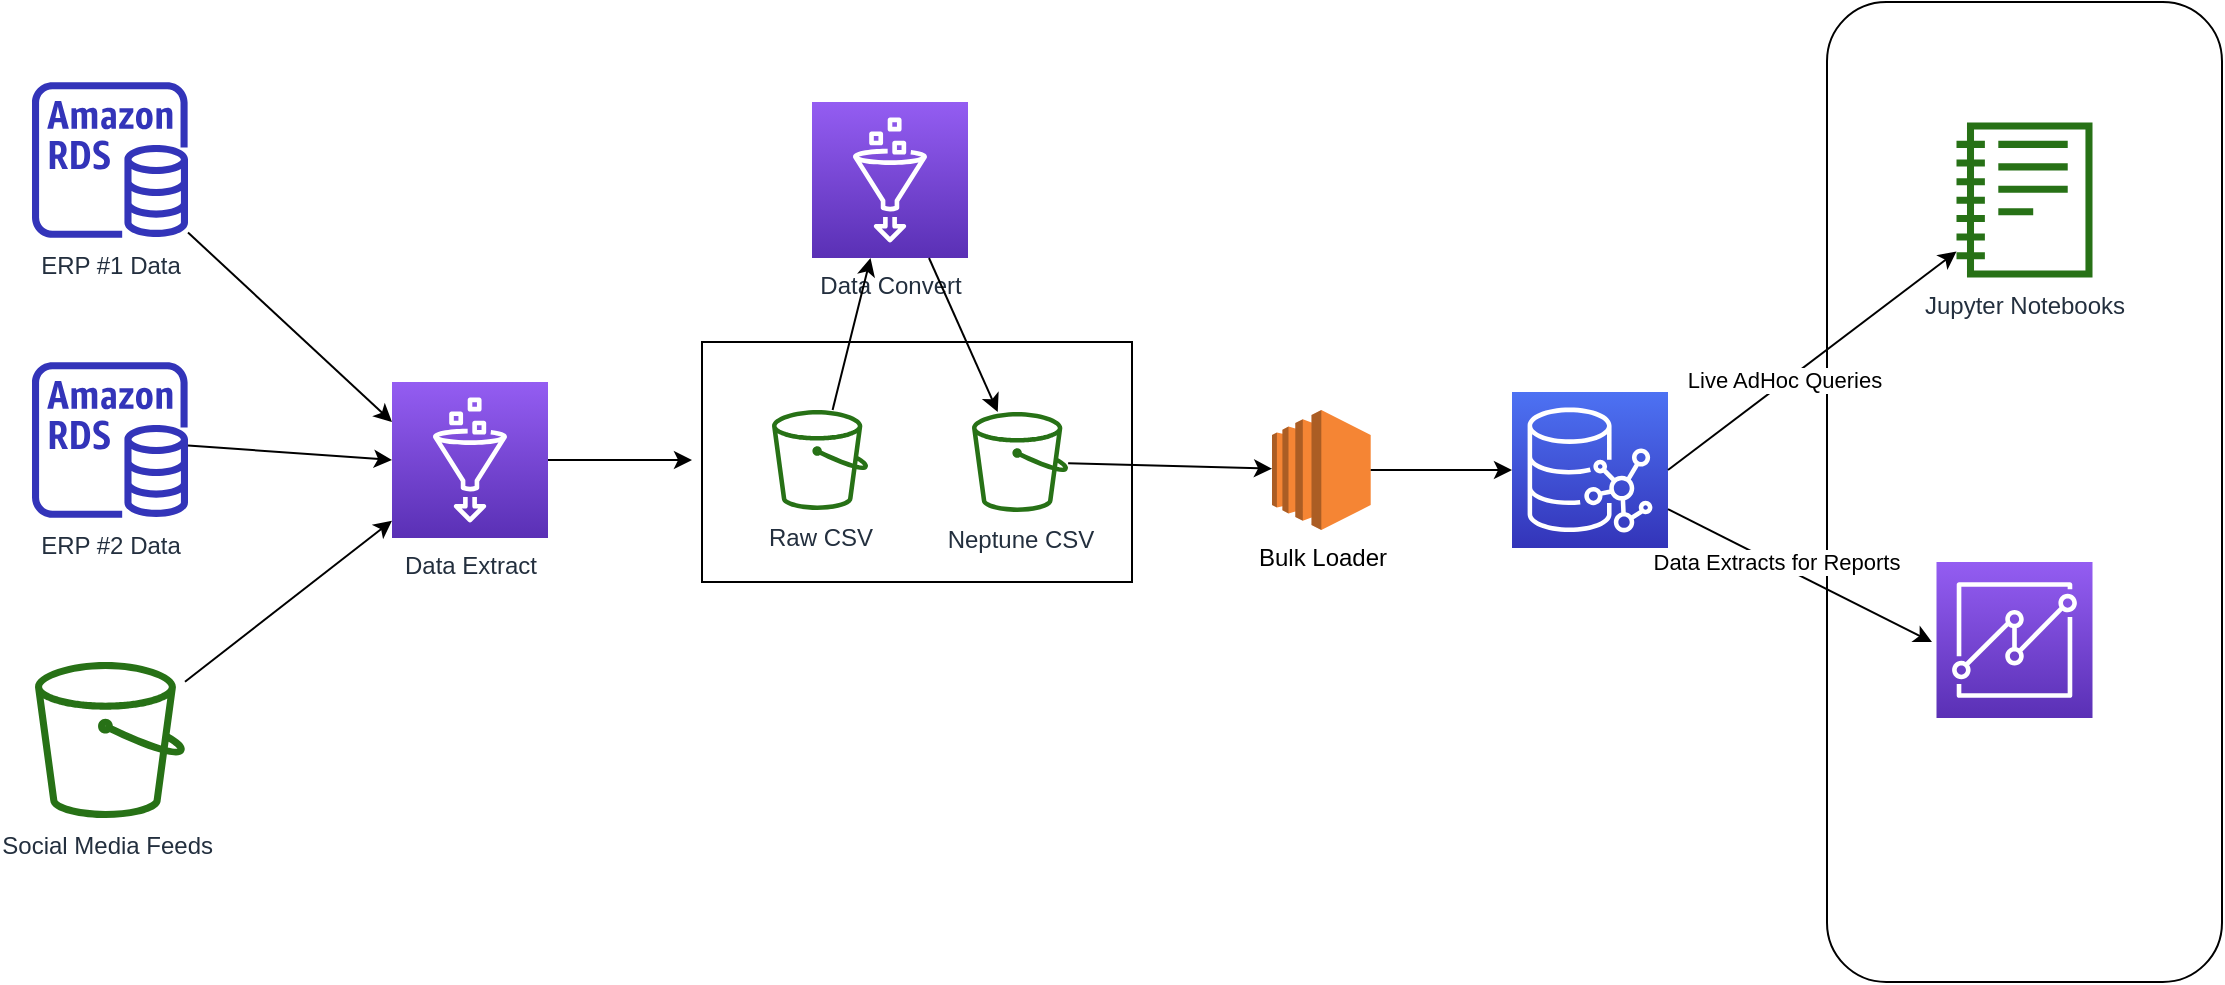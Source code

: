 <mxfile version="14.7.6" type="github">
  <diagram id="Ht1M8jgEwFfnCIfOTk4-" name="Page-1">
    <mxGraphModel dx="1426" dy="664" grid="1" gridSize="10" guides="1" tooltips="1" connect="1" arrows="1" fold="1" page="1" pageScale="1" pageWidth="1169" pageHeight="827" math="0" shadow="0">
      <root>
        <mxCell id="0" />
        <mxCell id="1" parent="0" />
        <mxCell id="XIe3vOlvN6VrBtcLrT3Q-22" value="" style="rounded=1;whiteSpace=wrap;html=1;rotation=90;" vertex="1" parent="1">
          <mxGeometry x="781.25" y="306.25" width="490" height="197.5" as="geometry" />
        </mxCell>
        <mxCell id="XIe3vOlvN6VrBtcLrT3Q-13" value="" style="rounded=0;whiteSpace=wrap;html=1;" vertex="1" parent="1">
          <mxGeometry x="365" y="330" width="215" height="120" as="geometry" />
        </mxCell>
        <mxCell id="XIe3vOlvN6VrBtcLrT3Q-1" value="ERP #1 Data" style="outlineConnect=0;fontColor=#232F3E;gradientColor=none;fillColor=#3334B9;strokeColor=none;dashed=0;verticalLabelPosition=bottom;verticalAlign=top;align=center;html=1;fontSize=12;fontStyle=0;aspect=fixed;pointerEvents=1;shape=mxgraph.aws4.rds_instance;" vertex="1" parent="1">
          <mxGeometry x="30" y="200" width="78" height="78" as="geometry" />
        </mxCell>
        <mxCell id="XIe3vOlvN6VrBtcLrT3Q-2" value="ERP #2 Data" style="outlineConnect=0;fontColor=#232F3E;gradientColor=none;fillColor=#3334B9;strokeColor=none;dashed=0;verticalLabelPosition=bottom;verticalAlign=top;align=center;html=1;fontSize=12;fontStyle=0;aspect=fixed;pointerEvents=1;shape=mxgraph.aws4.rds_instance;" vertex="1" parent="1">
          <mxGeometry x="30" y="340" width="78" height="78" as="geometry" />
        </mxCell>
        <mxCell id="XIe3vOlvN6VrBtcLrT3Q-3" value="Social Media Feeds&amp;nbsp;" style="outlineConnect=0;fontColor=#232F3E;gradientColor=none;fillColor=#277116;strokeColor=none;dashed=0;verticalLabelPosition=bottom;verticalAlign=top;align=center;html=1;fontSize=12;fontStyle=0;aspect=fixed;pointerEvents=1;shape=mxgraph.aws4.bucket;" vertex="1" parent="1">
          <mxGeometry x="31.5" y="490" width="75" height="78" as="geometry" />
        </mxCell>
        <mxCell id="XIe3vOlvN6VrBtcLrT3Q-5" value="" style="endArrow=classic;html=1;" edge="1" parent="1" source="XIe3vOlvN6VrBtcLrT3Q-1">
          <mxGeometry width="50" height="50" relative="1" as="geometry">
            <mxPoint x="490" y="410" as="sourcePoint" />
            <mxPoint x="210" y="370" as="targetPoint" />
          </mxGeometry>
        </mxCell>
        <mxCell id="XIe3vOlvN6VrBtcLrT3Q-6" value="" style="endArrow=classic;html=1;entryX=0;entryY=0.5;entryDx=0;entryDy=0;entryPerimeter=0;" edge="1" parent="1" source="XIe3vOlvN6VrBtcLrT3Q-2" target="XIe3vOlvN6VrBtcLrT3Q-8">
          <mxGeometry width="50" height="50" relative="1" as="geometry">
            <mxPoint x="118" y="259.019" as="sourcePoint" />
            <mxPoint x="290" y="378" as="targetPoint" />
          </mxGeometry>
        </mxCell>
        <mxCell id="XIe3vOlvN6VrBtcLrT3Q-7" value="" style="endArrow=classic;html=1;" edge="1" parent="1" source="XIe3vOlvN6VrBtcLrT3Q-3" target="XIe3vOlvN6VrBtcLrT3Q-8">
          <mxGeometry width="50" height="50" relative="1" as="geometry">
            <mxPoint x="128" y="269.019" as="sourcePoint" />
            <mxPoint x="270" y="430" as="targetPoint" />
          </mxGeometry>
        </mxCell>
        <mxCell id="XIe3vOlvN6VrBtcLrT3Q-8" value="Data Extract" style="points=[[0,0,0],[0.25,0,0],[0.5,0,0],[0.75,0,0],[1,0,0],[0,1,0],[0.25,1,0],[0.5,1,0],[0.75,1,0],[1,1,0],[0,0.25,0],[0,0.5,0],[0,0.75,0],[1,0.25,0],[1,0.5,0],[1,0.75,0]];outlineConnect=0;fontColor=#232F3E;gradientColor=#945DF2;gradientDirection=north;fillColor=#5A30B5;strokeColor=#ffffff;dashed=0;verticalLabelPosition=bottom;verticalAlign=top;align=center;html=1;fontSize=12;fontStyle=0;aspect=fixed;shape=mxgraph.aws4.resourceIcon;resIcon=mxgraph.aws4.glue;" vertex="1" parent="1">
          <mxGeometry x="210" y="350" width="78" height="78" as="geometry" />
        </mxCell>
        <mxCell id="XIe3vOlvN6VrBtcLrT3Q-9" value="" style="endArrow=classic;html=1;exitX=1;exitY=0.5;exitDx=0;exitDy=0;exitPerimeter=0;" edge="1" parent="1" source="XIe3vOlvN6VrBtcLrT3Q-8">
          <mxGeometry width="50" height="50" relative="1" as="geometry">
            <mxPoint x="118" y="271.365" as="sourcePoint" />
            <mxPoint x="360" y="389" as="targetPoint" />
          </mxGeometry>
        </mxCell>
        <mxCell id="XIe3vOlvN6VrBtcLrT3Q-10" value="Data Convert" style="points=[[0,0,0],[0.25,0,0],[0.5,0,0],[0.75,0,0],[1,0,0],[0,1,0],[0.25,1,0],[0.5,1,0],[0.75,1,0],[1,1,0],[0,0.25,0],[0,0.5,0],[0,0.75,0],[1,0.25,0],[1,0.5,0],[1,0.75,0]];outlineConnect=0;fontColor=#232F3E;gradientColor=#945DF2;gradientDirection=north;fillColor=#5A30B5;strokeColor=#ffffff;dashed=0;verticalLabelPosition=bottom;verticalAlign=top;align=center;html=1;fontSize=12;fontStyle=0;aspect=fixed;shape=mxgraph.aws4.resourceIcon;resIcon=mxgraph.aws4.glue;" vertex="1" parent="1">
          <mxGeometry x="420" y="210" width="78" height="78" as="geometry" />
        </mxCell>
        <mxCell id="XIe3vOlvN6VrBtcLrT3Q-11" value="" style="endArrow=classic;html=1;" edge="1" parent="1" source="XIe3vOlvN6VrBtcLrT3Q-14" target="XIe3vOlvN6VrBtcLrT3Q-10">
          <mxGeometry width="50" height="50" relative="1" as="geometry">
            <mxPoint x="570" y="378.5" as="sourcePoint" />
            <mxPoint x="652" y="378.5" as="targetPoint" />
          </mxGeometry>
        </mxCell>
        <mxCell id="XIe3vOlvN6VrBtcLrT3Q-14" value="Raw CSV" style="outlineConnect=0;fontColor=#232F3E;gradientColor=none;fillColor=#277116;strokeColor=none;dashed=0;verticalLabelPosition=bottom;verticalAlign=top;align=center;html=1;fontSize=12;fontStyle=0;aspect=fixed;pointerEvents=1;shape=mxgraph.aws4.bucket;" vertex="1" parent="1">
          <mxGeometry x="400" y="364" width="48.08" height="50" as="geometry" />
        </mxCell>
        <mxCell id="XIe3vOlvN6VrBtcLrT3Q-15" value="Neptune CSV" style="outlineConnect=0;fontColor=#232F3E;gradientColor=none;fillColor=#277116;strokeColor=none;dashed=0;verticalLabelPosition=bottom;verticalAlign=top;align=center;html=1;fontSize=12;fontStyle=0;aspect=fixed;pointerEvents=1;shape=mxgraph.aws4.bucket;" vertex="1" parent="1">
          <mxGeometry x="500" y="365" width="48.08" height="50" as="geometry" />
        </mxCell>
        <mxCell id="XIe3vOlvN6VrBtcLrT3Q-16" value="" style="endArrow=classic;html=1;exitX=0.75;exitY=1;exitDx=0;exitDy=0;exitPerimeter=0;" edge="1" parent="1" source="XIe3vOlvN6VrBtcLrT3Q-10" target="XIe3vOlvN6VrBtcLrT3Q-15">
          <mxGeometry width="50" height="50" relative="1" as="geometry">
            <mxPoint x="440.271" y="374.046" as="sourcePoint" />
            <mxPoint x="590" y="280" as="targetPoint" />
          </mxGeometry>
        </mxCell>
        <mxCell id="XIe3vOlvN6VrBtcLrT3Q-18" value="Bulk Loader" style="outlineConnect=0;dashed=0;verticalLabelPosition=bottom;verticalAlign=top;align=center;html=1;shape=mxgraph.aws3.ec2;fillColor=#F58534;gradientColor=none;" vertex="1" parent="1">
          <mxGeometry x="650" y="364" width="49.35" height="60" as="geometry" />
        </mxCell>
        <mxCell id="XIe3vOlvN6VrBtcLrT3Q-19" value="" style="endArrow=classic;html=1;" edge="1" parent="1" source="XIe3vOlvN6VrBtcLrT3Q-15" target="XIe3vOlvN6VrBtcLrT3Q-18">
          <mxGeometry width="50" height="50" relative="1" as="geometry">
            <mxPoint x="730" y="375" as="sourcePoint" />
            <mxPoint x="510" y="510" as="targetPoint" />
          </mxGeometry>
        </mxCell>
        <mxCell id="XIe3vOlvN6VrBtcLrT3Q-20" value="" style="points=[[0,0,0],[0.25,0,0],[0.5,0,0],[0.75,0,0],[1,0,0],[0,1,0],[0.25,1,0],[0.5,1,0],[0.75,1,0],[1,1,0],[0,0.25,0],[0,0.5,0],[0,0.75,0],[1,0.25,0],[1,0.5,0],[1,0.75,0]];outlineConnect=0;fontColor=#232F3E;gradientColor=#4D72F3;gradientDirection=north;fillColor=#3334B9;strokeColor=#ffffff;dashed=0;verticalLabelPosition=bottom;verticalAlign=top;align=center;html=1;fontSize=12;fontStyle=0;aspect=fixed;shape=mxgraph.aws4.resourceIcon;resIcon=mxgraph.aws4.neptune;" vertex="1" parent="1">
          <mxGeometry x="770" y="355" width="78" height="78" as="geometry" />
        </mxCell>
        <mxCell id="XIe3vOlvN6VrBtcLrT3Q-21" value="" style="endArrow=classic;html=1;exitX=1;exitY=0.5;exitDx=0;exitDy=0;exitPerimeter=0;" edge="1" parent="1" source="XIe3vOlvN6VrBtcLrT3Q-18" target="XIe3vOlvN6VrBtcLrT3Q-20">
          <mxGeometry width="50" height="50" relative="1" as="geometry">
            <mxPoint x="558.08" y="400.638" as="sourcePoint" />
            <mxPoint x="660" y="403.345" as="targetPoint" />
          </mxGeometry>
        </mxCell>
        <mxCell id="XIe3vOlvN6VrBtcLrT3Q-24" value="Jupyter Notebooks" style="outlineConnect=0;fontColor=#232F3E;gradientColor=none;fillColor=#277116;strokeColor=none;dashed=0;verticalLabelPosition=bottom;verticalAlign=top;align=center;html=1;fontSize=12;fontStyle=0;aspect=fixed;pointerEvents=1;shape=mxgraph.aws4.notebook;" vertex="1" parent="1">
          <mxGeometry x="992.25" y="220" width="68" height="78" as="geometry" />
        </mxCell>
        <mxCell id="XIe3vOlvN6VrBtcLrT3Q-25" value="" style="points=[[0,0,0],[0.25,0,0],[0.5,0,0],[0.75,0,0],[1,0,0],[0,1,0],[0.25,1,0],[0.5,1,0],[0.75,1,0],[1,1,0],[0,0.25,0],[0,0.5,0],[0,0.75,0],[1,0.25,0],[1,0.5,0],[1,0.75,0]];outlineConnect=0;fontColor=#232F3E;gradientColor=#945DF2;gradientDirection=north;fillColor=#5A30B5;strokeColor=#ffffff;dashed=0;verticalLabelPosition=bottom;verticalAlign=top;align=center;html=1;fontSize=12;fontStyle=0;aspect=fixed;shape=mxgraph.aws4.resourceIcon;resIcon=mxgraph.aws4.quicksight;" vertex="1" parent="1">
          <mxGeometry x="982.25" y="440" width="78" height="78" as="geometry" />
        </mxCell>
        <mxCell id="XIe3vOlvN6VrBtcLrT3Q-26" value="" style="endArrow=classic;html=1;exitX=1;exitY=0.5;exitDx=0;exitDy=0;exitPerimeter=0;" edge="1" parent="1" source="XIe3vOlvN6VrBtcLrT3Q-20" target="XIe3vOlvN6VrBtcLrT3Q-24">
          <mxGeometry width="50" height="50" relative="1" as="geometry">
            <mxPoint x="709.35" y="404" as="sourcePoint" />
            <mxPoint x="780" y="404" as="targetPoint" />
          </mxGeometry>
        </mxCell>
        <mxCell id="XIe3vOlvN6VrBtcLrT3Q-27" value="Live AdHoc Queries" style="edgeLabel;html=1;align=center;verticalAlign=middle;resizable=0;points=[];" vertex="1" connectable="0" parent="XIe3vOlvN6VrBtcLrT3Q-26">
          <mxGeometry x="-0.189" y="1" relative="1" as="geometry">
            <mxPoint as="offset" />
          </mxGeometry>
        </mxCell>
        <mxCell id="XIe3vOlvN6VrBtcLrT3Q-28" value="" style="endArrow=classic;html=1;" edge="1" parent="1" source="XIe3vOlvN6VrBtcLrT3Q-20">
          <mxGeometry width="50" height="50" relative="1" as="geometry">
            <mxPoint x="858" y="404" as="sourcePoint" />
            <mxPoint x="980" y="480" as="targetPoint" />
          </mxGeometry>
        </mxCell>
        <mxCell id="XIe3vOlvN6VrBtcLrT3Q-29" value="Data Extracts for Reports" style="edgeLabel;html=1;align=center;verticalAlign=middle;resizable=0;points=[];" vertex="1" connectable="0" parent="XIe3vOlvN6VrBtcLrT3Q-28">
          <mxGeometry x="-0.189" y="1" relative="1" as="geometry">
            <mxPoint as="offset" />
          </mxGeometry>
        </mxCell>
      </root>
    </mxGraphModel>
  </diagram>
</mxfile>
